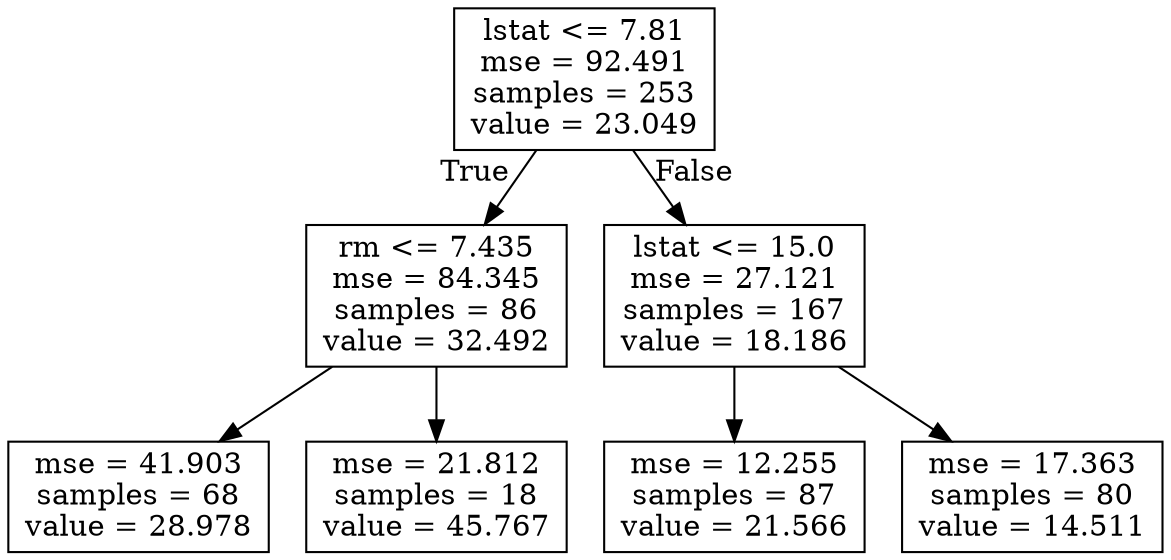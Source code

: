 digraph Tree {
node [shape=box] ;
0 [label="lstat <= 7.81\nmse = 92.491\nsamples = 253\nvalue = 23.049"] ;
1 [label="rm <= 7.435\nmse = 84.345\nsamples = 86\nvalue = 32.492"] ;
0 -> 1 [labeldistance=2.5, labelangle=45, headlabel="True"] ;
2 [label="mse = 41.903\nsamples = 68\nvalue = 28.978"] ;
1 -> 2 ;
3 [label="mse = 21.812\nsamples = 18\nvalue = 45.767"] ;
1 -> 3 ;
4 [label="lstat <= 15.0\nmse = 27.121\nsamples = 167\nvalue = 18.186"] ;
0 -> 4 [labeldistance=2.5, labelangle=-45, headlabel="False"] ;
5 [label="mse = 12.255\nsamples = 87\nvalue = 21.566"] ;
4 -> 5 ;
6 [label="mse = 17.363\nsamples = 80\nvalue = 14.511"] ;
4 -> 6 ;
}